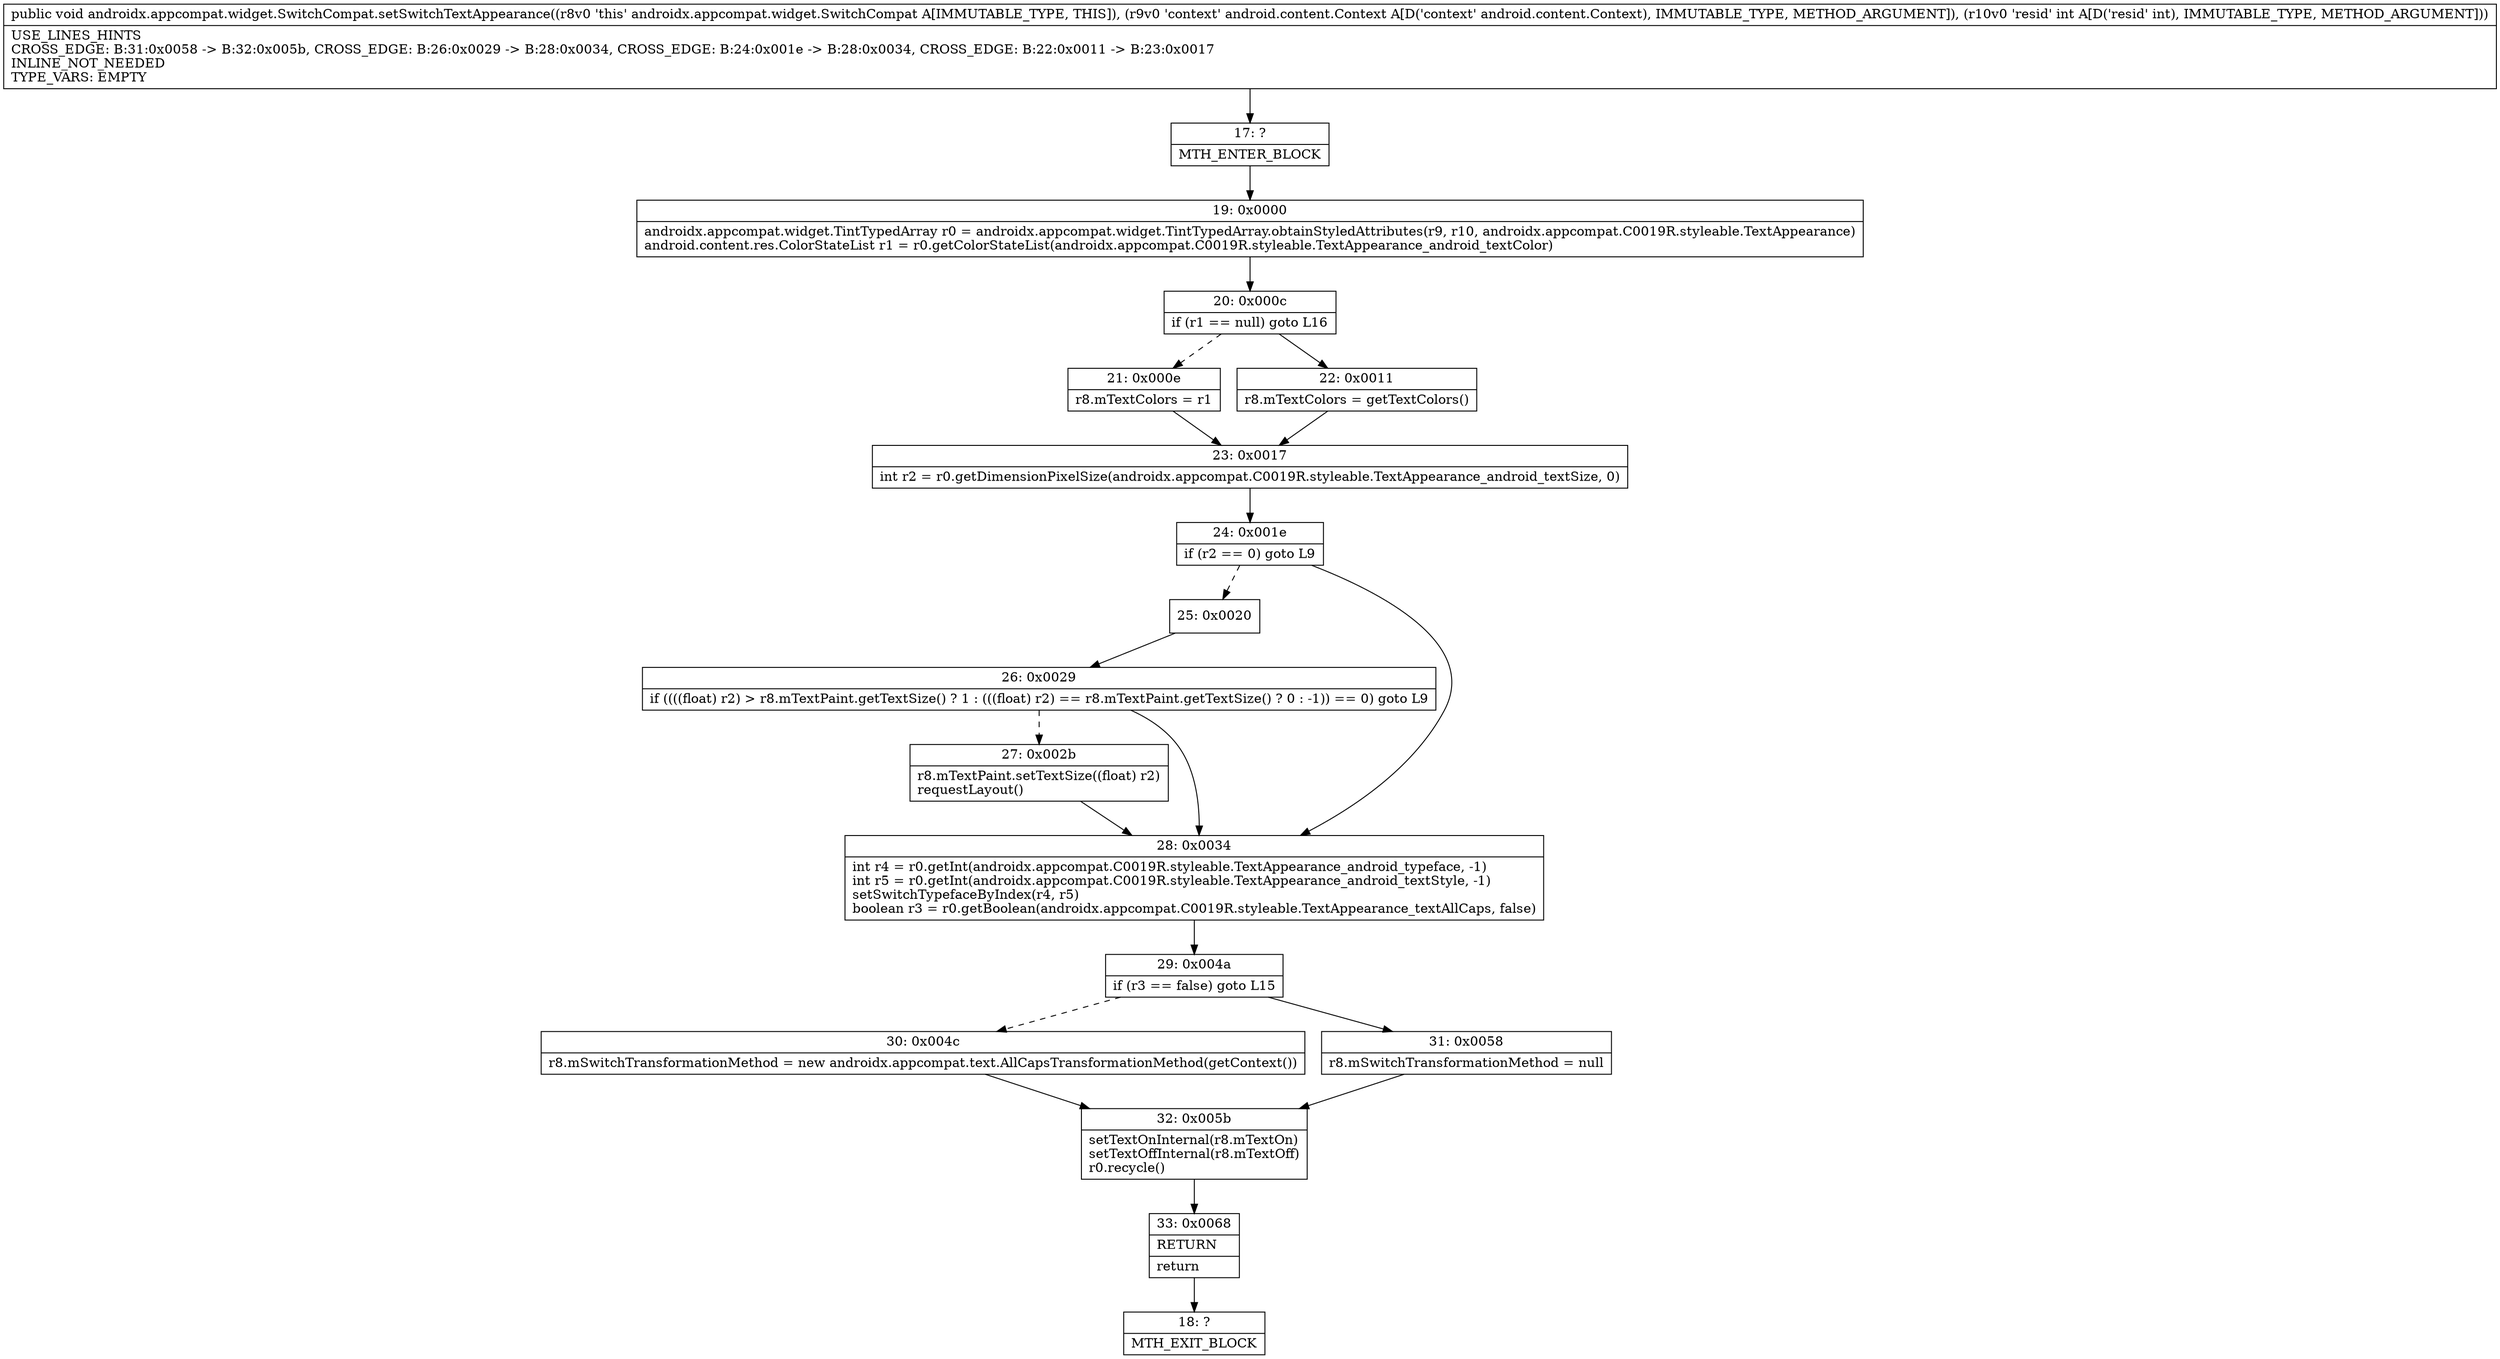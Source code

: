 digraph "CFG forandroidx.appcompat.widget.SwitchCompat.setSwitchTextAppearance(Landroid\/content\/Context;I)V" {
Node_17 [shape=record,label="{17\:\ ?|MTH_ENTER_BLOCK\l}"];
Node_19 [shape=record,label="{19\:\ 0x0000|androidx.appcompat.widget.TintTypedArray r0 = androidx.appcompat.widget.TintTypedArray.obtainStyledAttributes(r9, r10, androidx.appcompat.C0019R.styleable.TextAppearance)\landroid.content.res.ColorStateList r1 = r0.getColorStateList(androidx.appcompat.C0019R.styleable.TextAppearance_android_textColor)\l}"];
Node_20 [shape=record,label="{20\:\ 0x000c|if (r1 == null) goto L16\l}"];
Node_21 [shape=record,label="{21\:\ 0x000e|r8.mTextColors = r1\l}"];
Node_23 [shape=record,label="{23\:\ 0x0017|int r2 = r0.getDimensionPixelSize(androidx.appcompat.C0019R.styleable.TextAppearance_android_textSize, 0)\l}"];
Node_24 [shape=record,label="{24\:\ 0x001e|if (r2 == 0) goto L9\l}"];
Node_25 [shape=record,label="{25\:\ 0x0020}"];
Node_26 [shape=record,label="{26\:\ 0x0029|if ((((float) r2) \> r8.mTextPaint.getTextSize() ? 1 : (((float) r2) == r8.mTextPaint.getTextSize() ? 0 : \-1)) == 0) goto L9\l}"];
Node_27 [shape=record,label="{27\:\ 0x002b|r8.mTextPaint.setTextSize((float) r2)\lrequestLayout()\l}"];
Node_28 [shape=record,label="{28\:\ 0x0034|int r4 = r0.getInt(androidx.appcompat.C0019R.styleable.TextAppearance_android_typeface, \-1)\lint r5 = r0.getInt(androidx.appcompat.C0019R.styleable.TextAppearance_android_textStyle, \-1)\lsetSwitchTypefaceByIndex(r4, r5)\lboolean r3 = r0.getBoolean(androidx.appcompat.C0019R.styleable.TextAppearance_textAllCaps, false)\l}"];
Node_29 [shape=record,label="{29\:\ 0x004a|if (r3 == false) goto L15\l}"];
Node_30 [shape=record,label="{30\:\ 0x004c|r8.mSwitchTransformationMethod = new androidx.appcompat.text.AllCapsTransformationMethod(getContext())\l}"];
Node_32 [shape=record,label="{32\:\ 0x005b|setTextOnInternal(r8.mTextOn)\lsetTextOffInternal(r8.mTextOff)\lr0.recycle()\l}"];
Node_33 [shape=record,label="{33\:\ 0x0068|RETURN\l|return\l}"];
Node_18 [shape=record,label="{18\:\ ?|MTH_EXIT_BLOCK\l}"];
Node_31 [shape=record,label="{31\:\ 0x0058|r8.mSwitchTransformationMethod = null\l}"];
Node_22 [shape=record,label="{22\:\ 0x0011|r8.mTextColors = getTextColors()\l}"];
MethodNode[shape=record,label="{public void androidx.appcompat.widget.SwitchCompat.setSwitchTextAppearance((r8v0 'this' androidx.appcompat.widget.SwitchCompat A[IMMUTABLE_TYPE, THIS]), (r9v0 'context' android.content.Context A[D('context' android.content.Context), IMMUTABLE_TYPE, METHOD_ARGUMENT]), (r10v0 'resid' int A[D('resid' int), IMMUTABLE_TYPE, METHOD_ARGUMENT]))  | USE_LINES_HINTS\lCROSS_EDGE: B:31:0x0058 \-\> B:32:0x005b, CROSS_EDGE: B:26:0x0029 \-\> B:28:0x0034, CROSS_EDGE: B:24:0x001e \-\> B:28:0x0034, CROSS_EDGE: B:22:0x0011 \-\> B:23:0x0017\lINLINE_NOT_NEEDED\lTYPE_VARS: EMPTY\l}"];
MethodNode -> Node_17;Node_17 -> Node_19;
Node_19 -> Node_20;
Node_20 -> Node_21[style=dashed];
Node_20 -> Node_22;
Node_21 -> Node_23;
Node_23 -> Node_24;
Node_24 -> Node_25[style=dashed];
Node_24 -> Node_28;
Node_25 -> Node_26;
Node_26 -> Node_27[style=dashed];
Node_26 -> Node_28;
Node_27 -> Node_28;
Node_28 -> Node_29;
Node_29 -> Node_30[style=dashed];
Node_29 -> Node_31;
Node_30 -> Node_32;
Node_32 -> Node_33;
Node_33 -> Node_18;
Node_31 -> Node_32;
Node_22 -> Node_23;
}

